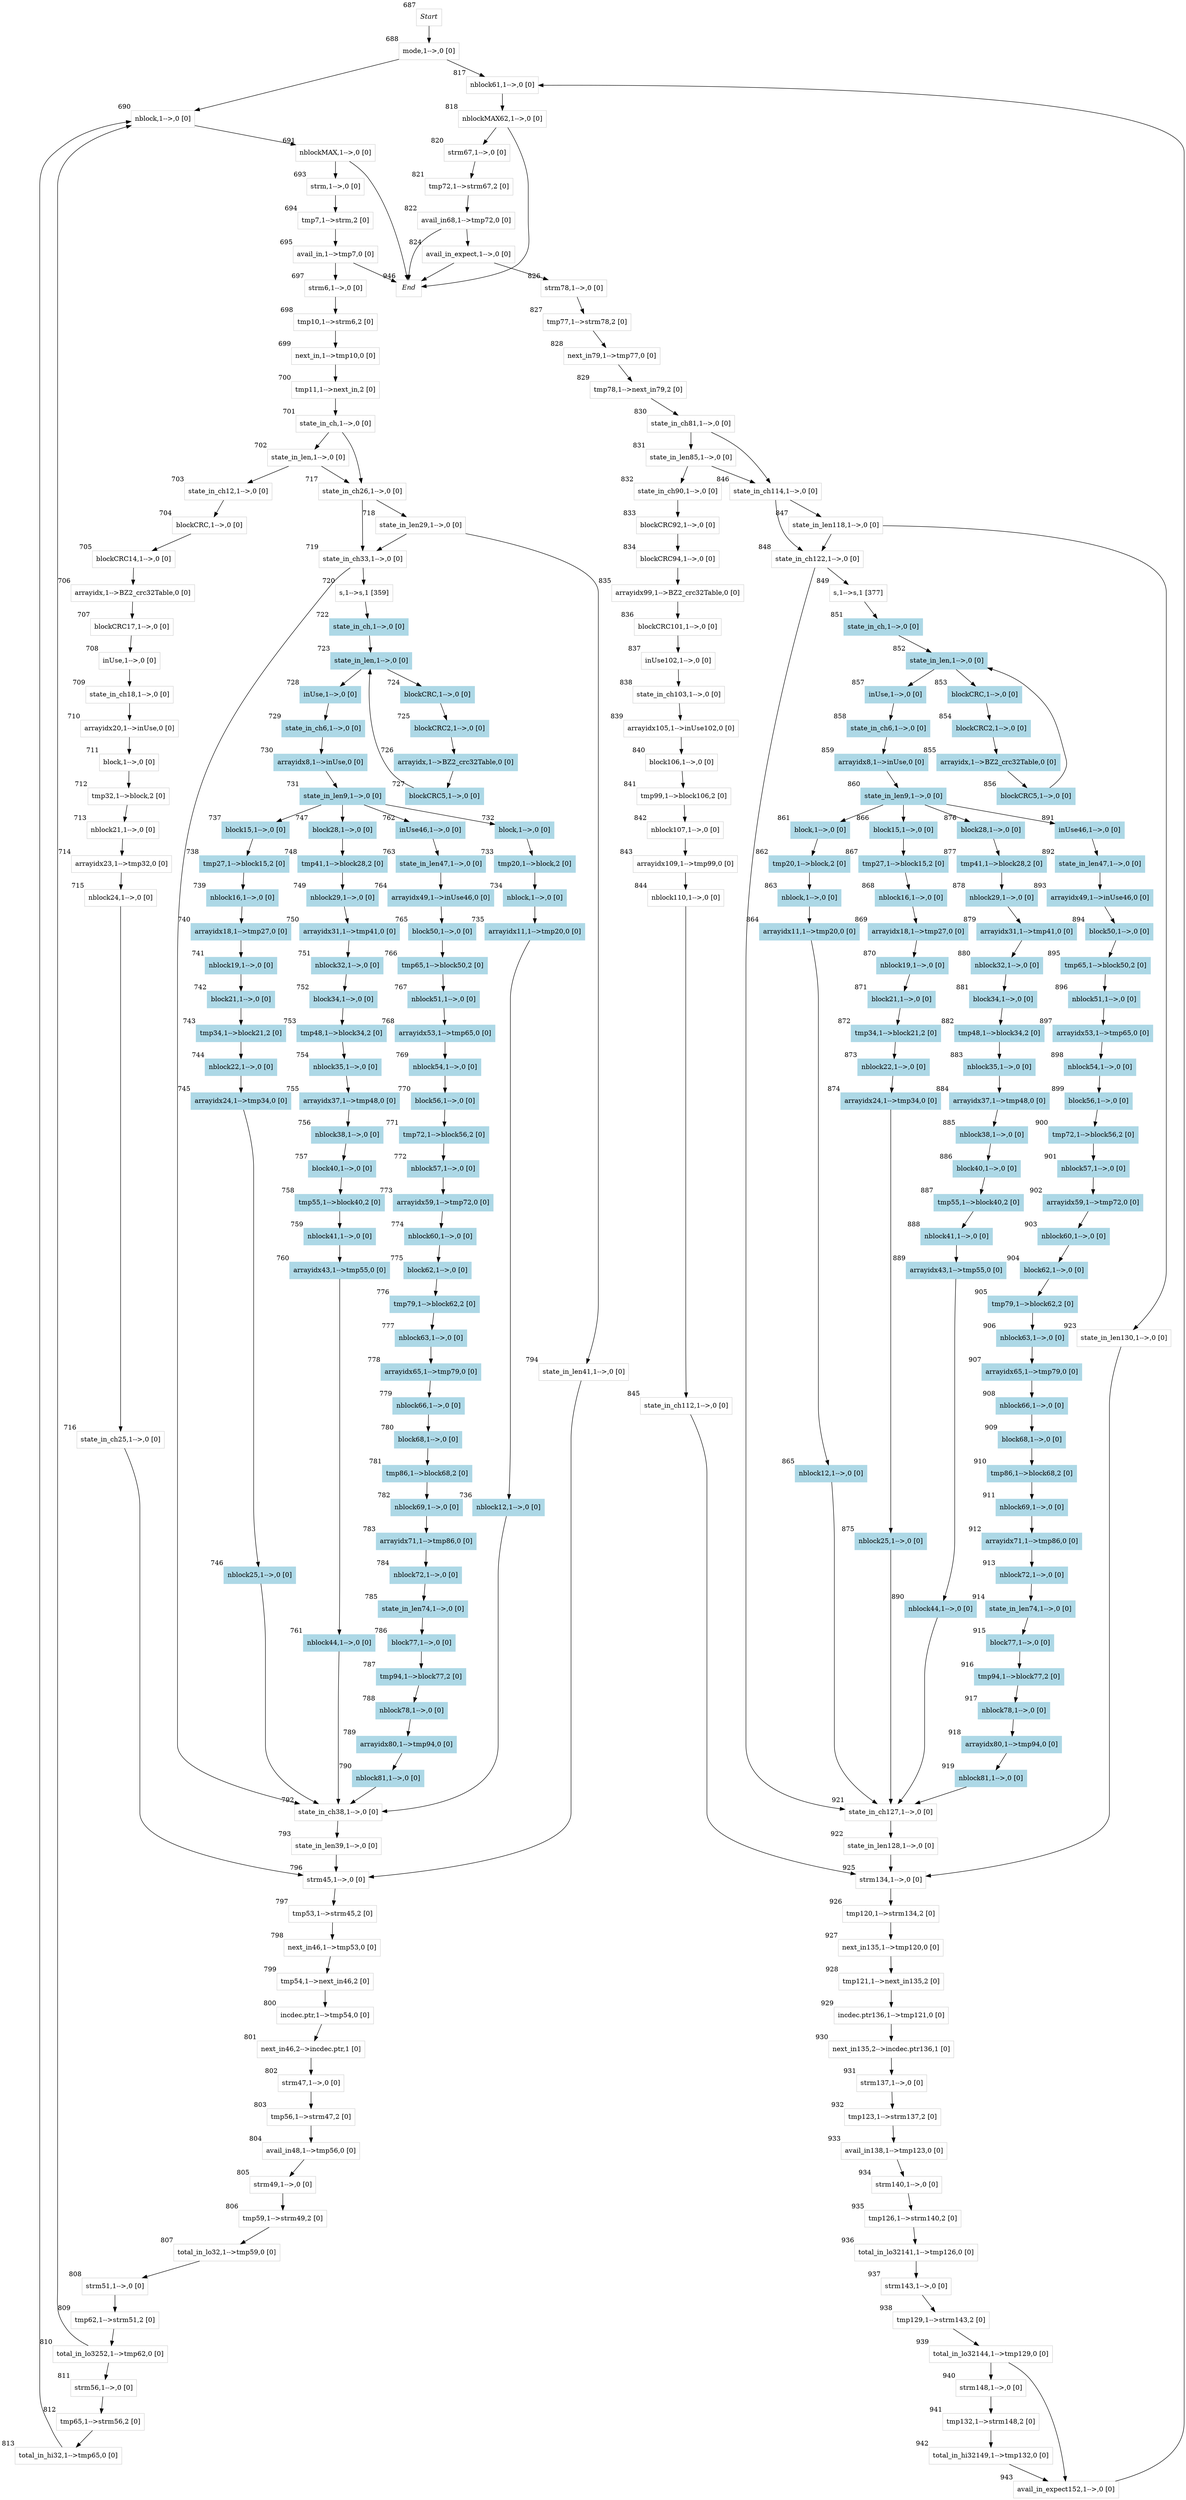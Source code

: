 digraph GPG{
node [shape=box]; 
687[label=<<I>Start</I>>,xlabel="687", color=lightgray, fontcolor=black];
687->688;
688[label="mode,1-->,0 [0]
",xlabel="688", color=lightgray, fontcolor=black];
688->690;
688->817;
690[label="nblock,1-->,0 [0]
",xlabel="690", color=lightgray, fontcolor=black];
690->691;
691[label="nblockMAX,1-->,0 [0]
",xlabel="691", color=lightgray, fontcolor=black];
691->693;
691->946;
693[label="strm,1-->,0 [0]
",xlabel="693", color=lightgray, fontcolor=black];
693->694;
694[label="tmp7,1-->strm,2 [0]
",xlabel="694", color=lightgray, fontcolor=black];
694->695;
695[label="avail_in,1-->tmp7,0 [0]
",xlabel="695", color=lightgray, fontcolor=black];
695->697;
695->946;
697[label="strm6,1-->,0 [0]
",xlabel="697", color=lightgray, fontcolor=black];
697->698;
698[label="tmp10,1-->strm6,2 [0]
",xlabel="698", color=lightgray, fontcolor=black];
698->699;
699[label="next_in,1-->tmp10,0 [0]
",xlabel="699", color=lightgray, fontcolor=black];
699->700;
700[label="tmp11,1-->next_in,2 [0]
",xlabel="700", color=lightgray, fontcolor=black];
700->701;
701[label="state_in_ch,1-->,0 [0]
",xlabel="701", color=lightgray, fontcolor=black];
701->702;
701->717;
702[label="state_in_len,1-->,0 [0]
",xlabel="702", color=lightgray, fontcolor=black];
702->703;
702->717;
703[label="state_in_ch12,1-->,0 [0]
",xlabel="703", color=lightgray, fontcolor=black];
703->704;
704[label="blockCRC,1-->,0 [0]
",xlabel="704", color=lightgray, fontcolor=black];
704->705;
705[label="blockCRC14,1-->,0 [0]
",xlabel="705", color=lightgray, fontcolor=black];
705->706;
706[label="arrayidx,1-->BZ2_crc32Table,0 [0]
",xlabel="706", color=lightgray, fontcolor=black];
706->707;
707[label="blockCRC17,1-->,0 [0]
",xlabel="707", color=lightgray, fontcolor=black];
707->708;
708[label="inUse,1-->,0 [0]
",xlabel="708", color=lightgray, fontcolor=black];
708->709;
709[label="state_in_ch18,1-->,0 [0]
",xlabel="709", color=lightgray, fontcolor=black];
709->710;
710[label="arrayidx20,1-->inUse,0 [0]
",xlabel="710", color=lightgray, fontcolor=black];
710->711;
711[label="block,1-->,0 [0]
",xlabel="711", color=lightgray, fontcolor=black];
711->712;
712[label="tmp32,1-->block,2 [0]
",xlabel="712", color=lightgray, fontcolor=black];
712->713;
713[label="nblock21,1-->,0 [0]
",xlabel="713", color=lightgray, fontcolor=black];
713->714;
714[label="arrayidx23,1-->tmp32,0 [0]
",xlabel="714", color=lightgray, fontcolor=black];
714->715;
715[label="nblock24,1-->,0 [0]
",xlabel="715", color=lightgray, fontcolor=black];
715->716;
716[label="state_in_ch25,1-->,0 [0]
",xlabel="716", color=lightgray, fontcolor=black];
716->796;
717[label="state_in_ch26,1-->,0 [0]
",xlabel="717", color=lightgray, fontcolor=black];
717->718;
717->719;
718[label="state_in_len29,1-->,0 [0]
",xlabel="718", color=lightgray, fontcolor=black];
718->719;
718->794;
719[label="state_in_ch33,1-->,0 [0]
",xlabel="719", color=lightgray, fontcolor=black];
719->720;
719->792;
720[label="s,1-->s,1 [359]
",xlabel="720", color=lightgray, fontcolor=black];
720->722;
722[label="state_in_ch,1-->,0 [0]
",xlabel="722", color=lightblue, fontcolor=black, style=filled]
;722->723;
723[label="state_in_len,1-->,0 [0]
",xlabel="723", color=lightblue, fontcolor=black, style=filled]
;723->724;
723->728;
724[label="blockCRC,1-->,0 [0]
",xlabel="724", color=lightblue, fontcolor=black, style=filled]
;724->725;
725[label="blockCRC2,1-->,0 [0]
",xlabel="725", color=lightblue, fontcolor=black, style=filled]
;725->726;
726[label="arrayidx,1-->BZ2_crc32Table,0 [0]
",xlabel="726", color=lightblue, fontcolor=black, style=filled]
;726->727;
727[label="blockCRC5,1-->,0 [0]
",xlabel="727", color=lightblue, fontcolor=black, style=filled]
;727->723;
728[label="inUse,1-->,0 [0]
",xlabel="728", color=lightblue, fontcolor=black, style=filled]
;728->729;
729[label="state_in_ch6,1-->,0 [0]
",xlabel="729", color=lightblue, fontcolor=black, style=filled]
;729->730;
730[label="arrayidx8,1-->inUse,0 [0]
",xlabel="730", color=lightblue, fontcolor=black, style=filled]
;730->731;
731[label="state_in_len9,1-->,0 [0]
",xlabel="731", color=lightblue, fontcolor=black, style=filled]
;731->732;
731->737;
731->747;
731->762;
732[label="block,1-->,0 [0]
",xlabel="732", color=lightblue, fontcolor=black, style=filled]
;732->733;
733[label="tmp20,1-->block,2 [0]
",xlabel="733", color=lightblue, fontcolor=black, style=filled]
;733->734;
734[label="nblock,1-->,0 [0]
",xlabel="734", color=lightblue, fontcolor=black, style=filled]
;734->735;
735[label="arrayidx11,1-->tmp20,0 [0]
",xlabel="735", color=lightblue, fontcolor=black, style=filled]
;735->736;
736[label="nblock12,1-->,0 [0]
",xlabel="736", color=lightblue, fontcolor=black, style=filled]
;736->792;
737[label="block15,1-->,0 [0]
",xlabel="737", color=lightblue, fontcolor=black, style=filled]
;737->738;
738[label="tmp27,1-->block15,2 [0]
",xlabel="738", color=lightblue, fontcolor=black, style=filled]
;738->739;
739[label="nblock16,1-->,0 [0]
",xlabel="739", color=lightblue, fontcolor=black, style=filled]
;739->740;
740[label="arrayidx18,1-->tmp27,0 [0]
",xlabel="740", color=lightblue, fontcolor=black, style=filled]
;740->741;
741[label="nblock19,1-->,0 [0]
",xlabel="741", color=lightblue, fontcolor=black, style=filled]
;741->742;
742[label="block21,1-->,0 [0]
",xlabel="742", color=lightblue, fontcolor=black, style=filled]
;742->743;
743[label="tmp34,1-->block21,2 [0]
",xlabel="743", color=lightblue, fontcolor=black, style=filled]
;743->744;
744[label="nblock22,1-->,0 [0]
",xlabel="744", color=lightblue, fontcolor=black, style=filled]
;744->745;
745[label="arrayidx24,1-->tmp34,0 [0]
",xlabel="745", color=lightblue, fontcolor=black, style=filled]
;745->746;
746[label="nblock25,1-->,0 [0]
",xlabel="746", color=lightblue, fontcolor=black, style=filled]
;746->792;
747[label="block28,1-->,0 [0]
",xlabel="747", color=lightblue, fontcolor=black, style=filled]
;747->748;
748[label="tmp41,1-->block28,2 [0]
",xlabel="748", color=lightblue, fontcolor=black, style=filled]
;748->749;
749[label="nblock29,1-->,0 [0]
",xlabel="749", color=lightblue, fontcolor=black, style=filled]
;749->750;
750[label="arrayidx31,1-->tmp41,0 [0]
",xlabel="750", color=lightblue, fontcolor=black, style=filled]
;750->751;
751[label="nblock32,1-->,0 [0]
",xlabel="751", color=lightblue, fontcolor=black, style=filled]
;751->752;
752[label="block34,1-->,0 [0]
",xlabel="752", color=lightblue, fontcolor=black, style=filled]
;752->753;
753[label="tmp48,1-->block34,2 [0]
",xlabel="753", color=lightblue, fontcolor=black, style=filled]
;753->754;
754[label="nblock35,1-->,0 [0]
",xlabel="754", color=lightblue, fontcolor=black, style=filled]
;754->755;
755[label="arrayidx37,1-->tmp48,0 [0]
",xlabel="755", color=lightblue, fontcolor=black, style=filled]
;755->756;
756[label="nblock38,1-->,0 [0]
",xlabel="756", color=lightblue, fontcolor=black, style=filled]
;756->757;
757[label="block40,1-->,0 [0]
",xlabel="757", color=lightblue, fontcolor=black, style=filled]
;757->758;
758[label="tmp55,1-->block40,2 [0]
",xlabel="758", color=lightblue, fontcolor=black, style=filled]
;758->759;
759[label="nblock41,1-->,0 [0]
",xlabel="759", color=lightblue, fontcolor=black, style=filled]
;759->760;
760[label="arrayidx43,1-->tmp55,0 [0]
",xlabel="760", color=lightblue, fontcolor=black, style=filled]
;760->761;
761[label="nblock44,1-->,0 [0]
",xlabel="761", color=lightblue, fontcolor=black, style=filled]
;761->792;
762[label="inUse46,1-->,0 [0]
",xlabel="762", color=lightblue, fontcolor=black, style=filled]
;762->763;
763[label="state_in_len47,1-->,0 [0]
",xlabel="763", color=lightblue, fontcolor=black, style=filled]
;763->764;
764[label="arrayidx49,1-->inUse46,0 [0]
",xlabel="764", color=lightblue, fontcolor=black, style=filled]
;764->765;
765[label="block50,1-->,0 [0]
",xlabel="765", color=lightblue, fontcolor=black, style=filled]
;765->766;
766[label="tmp65,1-->block50,2 [0]
",xlabel="766", color=lightblue, fontcolor=black, style=filled]
;766->767;
767[label="nblock51,1-->,0 [0]
",xlabel="767", color=lightblue, fontcolor=black, style=filled]
;767->768;
768[label="arrayidx53,1-->tmp65,0 [0]
",xlabel="768", color=lightblue, fontcolor=black, style=filled]
;768->769;
769[label="nblock54,1-->,0 [0]
",xlabel="769", color=lightblue, fontcolor=black, style=filled]
;769->770;
770[label="block56,1-->,0 [0]
",xlabel="770", color=lightblue, fontcolor=black, style=filled]
;770->771;
771[label="tmp72,1-->block56,2 [0]
",xlabel="771", color=lightblue, fontcolor=black, style=filled]
;771->772;
772[label="nblock57,1-->,0 [0]
",xlabel="772", color=lightblue, fontcolor=black, style=filled]
;772->773;
773[label="arrayidx59,1-->tmp72,0 [0]
",xlabel="773", color=lightblue, fontcolor=black, style=filled]
;773->774;
774[label="nblock60,1-->,0 [0]
",xlabel="774", color=lightblue, fontcolor=black, style=filled]
;774->775;
775[label="block62,1-->,0 [0]
",xlabel="775", color=lightblue, fontcolor=black, style=filled]
;775->776;
776[label="tmp79,1-->block62,2 [0]
",xlabel="776", color=lightblue, fontcolor=black, style=filled]
;776->777;
777[label="nblock63,1-->,0 [0]
",xlabel="777", color=lightblue, fontcolor=black, style=filled]
;777->778;
778[label="arrayidx65,1-->tmp79,0 [0]
",xlabel="778", color=lightblue, fontcolor=black, style=filled]
;778->779;
779[label="nblock66,1-->,0 [0]
",xlabel="779", color=lightblue, fontcolor=black, style=filled]
;779->780;
780[label="block68,1-->,0 [0]
",xlabel="780", color=lightblue, fontcolor=black, style=filled]
;780->781;
781[label="tmp86,1-->block68,2 [0]
",xlabel="781", color=lightblue, fontcolor=black, style=filled]
;781->782;
782[label="nblock69,1-->,0 [0]
",xlabel="782", color=lightblue, fontcolor=black, style=filled]
;782->783;
783[label="arrayidx71,1-->tmp86,0 [0]
",xlabel="783", color=lightblue, fontcolor=black, style=filled]
;783->784;
784[label="nblock72,1-->,0 [0]
",xlabel="784", color=lightblue, fontcolor=black, style=filled]
;784->785;
785[label="state_in_len74,1-->,0 [0]
",xlabel="785", color=lightblue, fontcolor=black, style=filled]
;785->786;
786[label="block77,1-->,0 [0]
",xlabel="786", color=lightblue, fontcolor=black, style=filled]
;786->787;
787[label="tmp94,1-->block77,2 [0]
",xlabel="787", color=lightblue, fontcolor=black, style=filled]
;787->788;
788[label="nblock78,1-->,0 [0]
",xlabel="788", color=lightblue, fontcolor=black, style=filled]
;788->789;
789[label="arrayidx80,1-->tmp94,0 [0]
",xlabel="789", color=lightblue, fontcolor=black, style=filled]
;789->790;
790[label="nblock81,1-->,0 [0]
",xlabel="790", color=lightblue, fontcolor=black, style=filled]
;790->792;
792[label="state_in_ch38,1-->,0 [0]
",xlabel="792", color=lightgray, fontcolor=black];
792->793;
793[label="state_in_len39,1-->,0 [0]
",xlabel="793", color=lightgray, fontcolor=black];
793->796;
794[label="state_in_len41,1-->,0 [0]
",xlabel="794", color=lightgray, fontcolor=black];
794->796;
796[label="strm45,1-->,0 [0]
",xlabel="796", color=lightgray, fontcolor=black];
796->797;
797[label="tmp53,1-->strm45,2 [0]
",xlabel="797", color=lightgray, fontcolor=black];
797->798;
798[label="next_in46,1-->tmp53,0 [0]
",xlabel="798", color=lightgray, fontcolor=black];
798->799;
799[label="tmp54,1-->next_in46,2 [0]
",xlabel="799", color=lightgray, fontcolor=black];
799->800;
800[label="incdec.ptr,1-->tmp54,0 [0]
",xlabel="800", color=lightgray, fontcolor=black];
800->801;
801[label="next_in46,2-->incdec.ptr,1 [0]
",xlabel="801", color=lightgray, fontcolor=black];
801->802;
802[label="strm47,1-->,0 [0]
",xlabel="802", color=lightgray, fontcolor=black];
802->803;
803[label="tmp56,1-->strm47,2 [0]
",xlabel="803", color=lightgray, fontcolor=black];
803->804;
804[label="avail_in48,1-->tmp56,0 [0]
",xlabel="804", color=lightgray, fontcolor=black];
804->805;
805[label="strm49,1-->,0 [0]
",xlabel="805", color=lightgray, fontcolor=black];
805->806;
806[label="tmp59,1-->strm49,2 [0]
",xlabel="806", color=lightgray, fontcolor=black];
806->807;
807[label="total_in_lo32,1-->tmp59,0 [0]
",xlabel="807", color=lightgray, fontcolor=black];
807->808;
808[label="strm51,1-->,0 [0]
",xlabel="808", color=lightgray, fontcolor=black];
808->809;
809[label="tmp62,1-->strm51,2 [0]
",xlabel="809", color=lightgray, fontcolor=black];
809->810;
810[label="total_in_lo3252,1-->tmp62,0 [0]
",xlabel="810", color=lightgray, fontcolor=black];
810->690;
810->811;
811[label="strm56,1-->,0 [0]
",xlabel="811", color=lightgray, fontcolor=black];
811->812;
812[label="tmp65,1-->strm56,2 [0]
",xlabel="812", color=lightgray, fontcolor=black];
812->813;
813[label="total_in_hi32,1-->tmp65,0 [0]
",xlabel="813", color=lightgray, fontcolor=black];
813->690;
817[label="nblock61,1-->,0 [0]
",xlabel="817", color=lightgray, fontcolor=black];
817->818;
818[label="nblockMAX62,1-->,0 [0]
",xlabel="818", color=lightgray, fontcolor=black];
818->820;
818->946;
820[label="strm67,1-->,0 [0]
",xlabel="820", color=lightgray, fontcolor=black];
820->821;
821[label="tmp72,1-->strm67,2 [0]
",xlabel="821", color=lightgray, fontcolor=black];
821->822;
822[label="avail_in68,1-->tmp72,0 [0]
",xlabel="822", color=lightgray, fontcolor=black];
822->824;
822->946;
824[label="avail_in_expect,1-->,0 [0]
",xlabel="824", color=lightgray, fontcolor=black];
824->826;
824->946;
826[label="strm78,1-->,0 [0]
",xlabel="826", color=lightgray, fontcolor=black];
826->827;
827[label="tmp77,1-->strm78,2 [0]
",xlabel="827", color=lightgray, fontcolor=black];
827->828;
828[label="next_in79,1-->tmp77,0 [0]
",xlabel="828", color=lightgray, fontcolor=black];
828->829;
829[label="tmp78,1-->next_in79,2 [0]
",xlabel="829", color=lightgray, fontcolor=black];
829->830;
830[label="state_in_ch81,1-->,0 [0]
",xlabel="830", color=lightgray, fontcolor=black];
830->831;
830->846;
831[label="state_in_len85,1-->,0 [0]
",xlabel="831", color=lightgray, fontcolor=black];
831->832;
831->846;
832[label="state_in_ch90,1-->,0 [0]
",xlabel="832", color=lightgray, fontcolor=black];
832->833;
833[label="blockCRC92,1-->,0 [0]
",xlabel="833", color=lightgray, fontcolor=black];
833->834;
834[label="blockCRC94,1-->,0 [0]
",xlabel="834", color=lightgray, fontcolor=black];
834->835;
835[label="arrayidx99,1-->BZ2_crc32Table,0 [0]
",xlabel="835", color=lightgray, fontcolor=black];
835->836;
836[label="blockCRC101,1-->,0 [0]
",xlabel="836", color=lightgray, fontcolor=black];
836->837;
837[label="inUse102,1-->,0 [0]
",xlabel="837", color=lightgray, fontcolor=black];
837->838;
838[label="state_in_ch103,1-->,0 [0]
",xlabel="838", color=lightgray, fontcolor=black];
838->839;
839[label="arrayidx105,1-->inUse102,0 [0]
",xlabel="839", color=lightgray, fontcolor=black];
839->840;
840[label="block106,1-->,0 [0]
",xlabel="840", color=lightgray, fontcolor=black];
840->841;
841[label="tmp99,1-->block106,2 [0]
",xlabel="841", color=lightgray, fontcolor=black];
841->842;
842[label="nblock107,1-->,0 [0]
",xlabel="842", color=lightgray, fontcolor=black];
842->843;
843[label="arrayidx109,1-->tmp99,0 [0]
",xlabel="843", color=lightgray, fontcolor=black];
843->844;
844[label="nblock110,1-->,0 [0]
",xlabel="844", color=lightgray, fontcolor=black];
844->845;
845[label="state_in_ch112,1-->,0 [0]
",xlabel="845", color=lightgray, fontcolor=black];
845->925;
846[label="state_in_ch114,1-->,0 [0]
",xlabel="846", color=lightgray, fontcolor=black];
846->847;
846->848;
847[label="state_in_len118,1-->,0 [0]
",xlabel="847", color=lightgray, fontcolor=black];
847->848;
847->923;
848[label="state_in_ch122,1-->,0 [0]
",xlabel="848", color=lightgray, fontcolor=black];
848->849;
848->921;
849[label="s,1-->s,1 [377]
",xlabel="849", color=lightgray, fontcolor=black];
849->851;
851[label="state_in_ch,1-->,0 [0]
",xlabel="851", color=lightblue, fontcolor=black, style=filled]
;851->852;
852[label="state_in_len,1-->,0 [0]
",xlabel="852", color=lightblue, fontcolor=black, style=filled]
;852->853;
852->857;
853[label="blockCRC,1-->,0 [0]
",xlabel="853", color=lightblue, fontcolor=black, style=filled]
;853->854;
854[label="blockCRC2,1-->,0 [0]
",xlabel="854", color=lightblue, fontcolor=black, style=filled]
;854->855;
855[label="arrayidx,1-->BZ2_crc32Table,0 [0]
",xlabel="855", color=lightblue, fontcolor=black, style=filled]
;855->856;
856[label="blockCRC5,1-->,0 [0]
",xlabel="856", color=lightblue, fontcolor=black, style=filled]
;856->852;
857[label="inUse,1-->,0 [0]
",xlabel="857", color=lightblue, fontcolor=black, style=filled]
;857->858;
858[label="state_in_ch6,1-->,0 [0]
",xlabel="858", color=lightblue, fontcolor=black, style=filled]
;858->859;
859[label="arrayidx8,1-->inUse,0 [0]
",xlabel="859", color=lightblue, fontcolor=black, style=filled]
;859->860;
860[label="state_in_len9,1-->,0 [0]
",xlabel="860", color=lightblue, fontcolor=black, style=filled]
;860->861;
860->866;
860->876;
860->891;
861[label="block,1-->,0 [0]
",xlabel="861", color=lightblue, fontcolor=black, style=filled]
;861->862;
862[label="tmp20,1-->block,2 [0]
",xlabel="862", color=lightblue, fontcolor=black, style=filled]
;862->863;
863[label="nblock,1-->,0 [0]
",xlabel="863", color=lightblue, fontcolor=black, style=filled]
;863->864;
864[label="arrayidx11,1-->tmp20,0 [0]
",xlabel="864", color=lightblue, fontcolor=black, style=filled]
;864->865;
865[label="nblock12,1-->,0 [0]
",xlabel="865", color=lightblue, fontcolor=black, style=filled]
;865->921;
866[label="block15,1-->,0 [0]
",xlabel="866", color=lightblue, fontcolor=black, style=filled]
;866->867;
867[label="tmp27,1-->block15,2 [0]
",xlabel="867", color=lightblue, fontcolor=black, style=filled]
;867->868;
868[label="nblock16,1-->,0 [0]
",xlabel="868", color=lightblue, fontcolor=black, style=filled]
;868->869;
869[label="arrayidx18,1-->tmp27,0 [0]
",xlabel="869", color=lightblue, fontcolor=black, style=filled]
;869->870;
870[label="nblock19,1-->,0 [0]
",xlabel="870", color=lightblue, fontcolor=black, style=filled]
;870->871;
871[label="block21,1-->,0 [0]
",xlabel="871", color=lightblue, fontcolor=black, style=filled]
;871->872;
872[label="tmp34,1-->block21,2 [0]
",xlabel="872", color=lightblue, fontcolor=black, style=filled]
;872->873;
873[label="nblock22,1-->,0 [0]
",xlabel="873", color=lightblue, fontcolor=black, style=filled]
;873->874;
874[label="arrayidx24,1-->tmp34,0 [0]
",xlabel="874", color=lightblue, fontcolor=black, style=filled]
;874->875;
875[label="nblock25,1-->,0 [0]
",xlabel="875", color=lightblue, fontcolor=black, style=filled]
;875->921;
876[label="block28,1-->,0 [0]
",xlabel="876", color=lightblue, fontcolor=black, style=filled]
;876->877;
877[label="tmp41,1-->block28,2 [0]
",xlabel="877", color=lightblue, fontcolor=black, style=filled]
;877->878;
878[label="nblock29,1-->,0 [0]
",xlabel="878", color=lightblue, fontcolor=black, style=filled]
;878->879;
879[label="arrayidx31,1-->tmp41,0 [0]
",xlabel="879", color=lightblue, fontcolor=black, style=filled]
;879->880;
880[label="nblock32,1-->,0 [0]
",xlabel="880", color=lightblue, fontcolor=black, style=filled]
;880->881;
881[label="block34,1-->,0 [0]
",xlabel="881", color=lightblue, fontcolor=black, style=filled]
;881->882;
882[label="tmp48,1-->block34,2 [0]
",xlabel="882", color=lightblue, fontcolor=black, style=filled]
;882->883;
883[label="nblock35,1-->,0 [0]
",xlabel="883", color=lightblue, fontcolor=black, style=filled]
;883->884;
884[label="arrayidx37,1-->tmp48,0 [0]
",xlabel="884", color=lightblue, fontcolor=black, style=filled]
;884->885;
885[label="nblock38,1-->,0 [0]
",xlabel="885", color=lightblue, fontcolor=black, style=filled]
;885->886;
886[label="block40,1-->,0 [0]
",xlabel="886", color=lightblue, fontcolor=black, style=filled]
;886->887;
887[label="tmp55,1-->block40,2 [0]
",xlabel="887", color=lightblue, fontcolor=black, style=filled]
;887->888;
888[label="nblock41,1-->,0 [0]
",xlabel="888", color=lightblue, fontcolor=black, style=filled]
;888->889;
889[label="arrayidx43,1-->tmp55,0 [0]
",xlabel="889", color=lightblue, fontcolor=black, style=filled]
;889->890;
890[label="nblock44,1-->,0 [0]
",xlabel="890", color=lightblue, fontcolor=black, style=filled]
;890->921;
891[label="inUse46,1-->,0 [0]
",xlabel="891", color=lightblue, fontcolor=black, style=filled]
;891->892;
892[label="state_in_len47,1-->,0 [0]
",xlabel="892", color=lightblue, fontcolor=black, style=filled]
;892->893;
893[label="arrayidx49,1-->inUse46,0 [0]
",xlabel="893", color=lightblue, fontcolor=black, style=filled]
;893->894;
894[label="block50,1-->,0 [0]
",xlabel="894", color=lightblue, fontcolor=black, style=filled]
;894->895;
895[label="tmp65,1-->block50,2 [0]
",xlabel="895", color=lightblue, fontcolor=black, style=filled]
;895->896;
896[label="nblock51,1-->,0 [0]
",xlabel="896", color=lightblue, fontcolor=black, style=filled]
;896->897;
897[label="arrayidx53,1-->tmp65,0 [0]
",xlabel="897", color=lightblue, fontcolor=black, style=filled]
;897->898;
898[label="nblock54,1-->,0 [0]
",xlabel="898", color=lightblue, fontcolor=black, style=filled]
;898->899;
899[label="block56,1-->,0 [0]
",xlabel="899", color=lightblue, fontcolor=black, style=filled]
;899->900;
900[label="tmp72,1-->block56,2 [0]
",xlabel="900", color=lightblue, fontcolor=black, style=filled]
;900->901;
901[label="nblock57,1-->,0 [0]
",xlabel="901", color=lightblue, fontcolor=black, style=filled]
;901->902;
902[label="arrayidx59,1-->tmp72,0 [0]
",xlabel="902", color=lightblue, fontcolor=black, style=filled]
;902->903;
903[label="nblock60,1-->,0 [0]
",xlabel="903", color=lightblue, fontcolor=black, style=filled]
;903->904;
904[label="block62,1-->,0 [0]
",xlabel="904", color=lightblue, fontcolor=black, style=filled]
;904->905;
905[label="tmp79,1-->block62,2 [0]
",xlabel="905", color=lightblue, fontcolor=black, style=filled]
;905->906;
906[label="nblock63,1-->,0 [0]
",xlabel="906", color=lightblue, fontcolor=black, style=filled]
;906->907;
907[label="arrayidx65,1-->tmp79,0 [0]
",xlabel="907", color=lightblue, fontcolor=black, style=filled]
;907->908;
908[label="nblock66,1-->,0 [0]
",xlabel="908", color=lightblue, fontcolor=black, style=filled]
;908->909;
909[label="block68,1-->,0 [0]
",xlabel="909", color=lightblue, fontcolor=black, style=filled]
;909->910;
910[label="tmp86,1-->block68,2 [0]
",xlabel="910", color=lightblue, fontcolor=black, style=filled]
;910->911;
911[label="nblock69,1-->,0 [0]
",xlabel="911", color=lightblue, fontcolor=black, style=filled]
;911->912;
912[label="arrayidx71,1-->tmp86,0 [0]
",xlabel="912", color=lightblue, fontcolor=black, style=filled]
;912->913;
913[label="nblock72,1-->,0 [0]
",xlabel="913", color=lightblue, fontcolor=black, style=filled]
;913->914;
914[label="state_in_len74,1-->,0 [0]
",xlabel="914", color=lightblue, fontcolor=black, style=filled]
;914->915;
915[label="block77,1-->,0 [0]
",xlabel="915", color=lightblue, fontcolor=black, style=filled]
;915->916;
916[label="tmp94,1-->block77,2 [0]
",xlabel="916", color=lightblue, fontcolor=black, style=filled]
;916->917;
917[label="nblock78,1-->,0 [0]
",xlabel="917", color=lightblue, fontcolor=black, style=filled]
;917->918;
918[label="arrayidx80,1-->tmp94,0 [0]
",xlabel="918", color=lightblue, fontcolor=black, style=filled]
;918->919;
919[label="nblock81,1-->,0 [0]
",xlabel="919", color=lightblue, fontcolor=black, style=filled]
;919->921;
921[label="state_in_ch127,1-->,0 [0]
",xlabel="921", color=lightgray, fontcolor=black];
921->922;
922[label="state_in_len128,1-->,0 [0]
",xlabel="922", color=lightgray, fontcolor=black];
922->925;
923[label="state_in_len130,1-->,0 [0]
",xlabel="923", color=lightgray, fontcolor=black];
923->925;
925[label="strm134,1-->,0 [0]
",xlabel="925", color=lightgray, fontcolor=black];
925->926;
926[label="tmp120,1-->strm134,2 [0]
",xlabel="926", color=lightgray, fontcolor=black];
926->927;
927[label="next_in135,1-->tmp120,0 [0]
",xlabel="927", color=lightgray, fontcolor=black];
927->928;
928[label="tmp121,1-->next_in135,2 [0]
",xlabel="928", color=lightgray, fontcolor=black];
928->929;
929[label="incdec.ptr136,1-->tmp121,0 [0]
",xlabel="929", color=lightgray, fontcolor=black];
929->930;
930[label="next_in135,2-->incdec.ptr136,1 [0]
",xlabel="930", color=lightgray, fontcolor=black];
930->931;
931[label="strm137,1-->,0 [0]
",xlabel="931", color=lightgray, fontcolor=black];
931->932;
932[label="tmp123,1-->strm137,2 [0]
",xlabel="932", color=lightgray, fontcolor=black];
932->933;
933[label="avail_in138,1-->tmp123,0 [0]
",xlabel="933", color=lightgray, fontcolor=black];
933->934;
934[label="strm140,1-->,0 [0]
",xlabel="934", color=lightgray, fontcolor=black];
934->935;
935[label="tmp126,1-->strm140,2 [0]
",xlabel="935", color=lightgray, fontcolor=black];
935->936;
936[label="total_in_lo32141,1-->tmp126,0 [0]
",xlabel="936", color=lightgray, fontcolor=black];
936->937;
937[label="strm143,1-->,0 [0]
",xlabel="937", color=lightgray, fontcolor=black];
937->938;
938[label="tmp129,1-->strm143,2 [0]
",xlabel="938", color=lightgray, fontcolor=black];
938->939;
939[label="total_in_lo32144,1-->tmp129,0 [0]
",xlabel="939", color=lightgray, fontcolor=black];
939->940;
939->943;
940[label="strm148,1-->,0 [0]
",xlabel="940", color=lightgray, fontcolor=black];
940->941;
941[label="tmp132,1-->strm148,2 [0]
",xlabel="941", color=lightgray, fontcolor=black];
941->942;
942[label="total_in_hi32149,1-->tmp132,0 [0]
",xlabel="942", color=lightgray, fontcolor=black];
942->943;
943[label="avail_in_expect152,1-->,0 [0]
",xlabel="943", color=lightgray, fontcolor=black];
943->817;
946[label=<<I>End</I>>,xlabel="946", color=lightgray, fontcolor=black];
}
